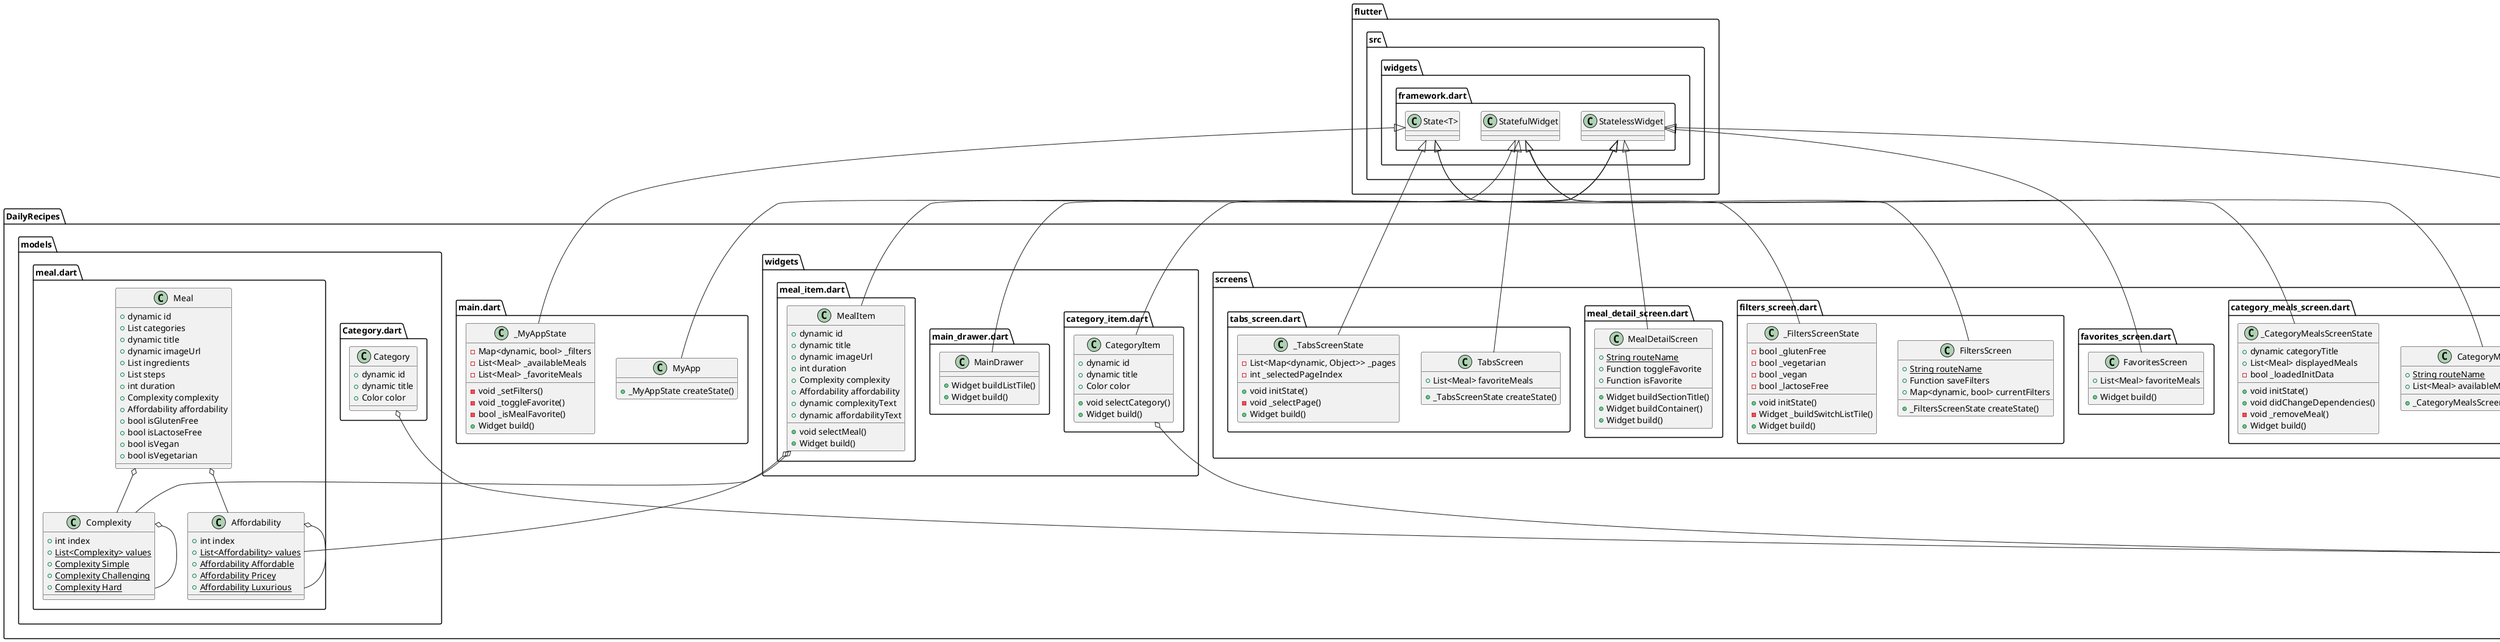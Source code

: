 @startuml
set namespaceSeparator ::

class "DailyRecipes::main.dart::MyApp" {
  +_MyAppState createState()
}

"flutter::src::widgets::framework.dart::StatefulWidget" <|-- "DailyRecipes::main.dart::MyApp"

class "DailyRecipes::main.dart::_MyAppState" {
  -Map<dynamic, bool> _filters
  -List<Meal> _availableMeals
  -List<Meal> _favoriteMeals
  -void _setFilters()
  -void _toggleFavorite()
  -bool _isMealFavorite()
  +Widget build()
}

"flutter::src::widgets::framework.dart::State<T>" <|-- "DailyRecipes::main.dart::_MyAppState"

class "DailyRecipes::models::Category.dart::Category" {
  +dynamic id
  +dynamic title
  +Color color
}

"DailyRecipes::models::Category.dart::Category" o-- "dart::ui::Color"

class "DailyRecipes::models::meal.dart::Complexity" {
  +int index
  {static} +List<Complexity> values
  {static} +Complexity Simple
  {static} +Complexity Challenging
  {static} +Complexity Hard
}

"DailyRecipes::models::meal.dart::Complexity" o-- "DailyRecipes::models::meal.dart::Complexity"

class "DailyRecipes::models::meal.dart::Affordability" {
  +int index
  {static} +List<Affordability> values
  {static} +Affordability Affordable
  {static} +Affordability Pricey
  {static} +Affordability Luxurious
}

"DailyRecipes::models::meal.dart::Affordability" o-- "DailyRecipes::models::meal.dart::Affordability"

class "DailyRecipes::models::meal.dart::Meal" {
  +dynamic id
  +List categories
  +dynamic title
  +dynamic imageUrl
  +List ingredients
  +List steps
  +int duration
  +Complexity complexity
  +Affordability affordability
  +bool isGlutenFree
  +bool isLactoseFree
  +bool isVegan
  +bool isVegetarian
}

"DailyRecipes::models::meal.dart::Meal" o-- "DailyRecipes::models::meal.dart::Complexity"
"DailyRecipes::models::meal.dart::Meal" o-- "DailyRecipes::models::meal.dart::Affordability"

class "DailyRecipes::screens::categories_screen.dart::CategoriesScreen" {
  +Widget build()
}

"flutter::src::widgets::framework.dart::StatelessWidget" <|-- "DailyRecipes::screens::categories_screen.dart::CategoriesScreen"

class "DailyRecipes::screens::category_meals_screen.dart::CategoryMealsScreen" {
  {static} +String routeName
  +List<Meal> availableMeals
  +_CategoryMealsScreenState createState()
}

"flutter::src::widgets::framework.dart::StatefulWidget" <|-- "DailyRecipes::screens::category_meals_screen.dart::CategoryMealsScreen"

class "DailyRecipes::screens::category_meals_screen.dart::_CategoryMealsScreenState" {
  +dynamic categoryTitle
  +List<Meal> displayedMeals
  -bool _loadedInitData
  +void initState()
  +void didChangeDependencies()
  -void _removeMeal()
  +Widget build()
}

"flutter::src::widgets::framework.dart::State<T>" <|-- "DailyRecipes::screens::category_meals_screen.dart::_CategoryMealsScreenState"

class "DailyRecipes::screens::favorites_screen.dart::FavoritesScreen" {
  +List<Meal> favoriteMeals
  +Widget build()
}

"flutter::src::widgets::framework.dart::StatelessWidget" <|-- "DailyRecipes::screens::favorites_screen.dart::FavoritesScreen"

class "DailyRecipes::screens::filters_screen.dart::FiltersScreen" {
  {static} +String routeName
  +Function saveFilters
  +Map<dynamic, bool> currentFilters
  +_FiltersScreenState createState()
}

"flutter::src::widgets::framework.dart::StatefulWidget" <|-- "DailyRecipes::screens::filters_screen.dart::FiltersScreen"

class "DailyRecipes::screens::filters_screen.dart::_FiltersScreenState" {
  -bool _glutenFree
  -bool _vegetarian
  -bool _vegan
  -bool _lactoseFree
  +void initState()
  -Widget _buildSwitchListTile()
  +Widget build()
}

"flutter::src::widgets::framework.dart::State<T>" <|-- "DailyRecipes::screens::filters_screen.dart::_FiltersScreenState"

class "DailyRecipes::screens::meal_detail_screen.dart::MealDetailScreen" {
  {static} +String routeName
  +Function toggleFavorite
  +Function isFavorite
  +Widget buildSectionTitle()
  +Widget buildContainer()
  +Widget build()
}

"flutter::src::widgets::framework.dart::StatelessWidget" <|-- "DailyRecipes::screens::meal_detail_screen.dart::MealDetailScreen"

class "DailyRecipes::screens::tabs_screen.dart::TabsScreen" {
  +List<Meal> favoriteMeals
  +_TabsScreenState createState()
}

"flutter::src::widgets::framework.dart::StatefulWidget" <|-- "DailyRecipes::screens::tabs_screen.dart::TabsScreen"

class "DailyRecipes::screens::tabs_screen.dart::_TabsScreenState" {
  -List<Map<dynamic, Object>> _pages
  -int _selectedPageIndex
  +void initState()
  -void _selectPage()
  +Widget build()
}

"flutter::src::widgets::framework.dart::State<T>" <|-- "DailyRecipes::screens::tabs_screen.dart::_TabsScreenState"

class "DailyRecipes::widgets::category_item.dart::CategoryItem" {
  +dynamic id
  +dynamic title
  +Color color
  +void selectCategory()
  +Widget build()
}

"DailyRecipes::widgets::category_item.dart::CategoryItem" o-- "dart::ui::Color"
"flutter::src::widgets::framework.dart::StatelessWidget" <|-- "DailyRecipes::widgets::category_item.dart::CategoryItem"

class "DailyRecipes::widgets::main_drawer.dart::MainDrawer" {
  +Widget buildListTile()
  +Widget build()
}

"flutter::src::widgets::framework.dart::StatelessWidget" <|-- "DailyRecipes::widgets::main_drawer.dart::MainDrawer"

class "DailyRecipes::widgets::meal_item.dart::MealItem" {
  +dynamic id
  +dynamic title
  +dynamic imageUrl
  +int duration
  +Complexity complexity
  +Affordability affordability
  +dynamic complexityText
  +dynamic affordabilityText
  +void selectMeal()
  +Widget build()
}

"DailyRecipes::widgets::meal_item.dart::MealItem" o-- "DailyRecipes::models::meal.dart::Complexity"
"DailyRecipes::widgets::meal_item.dart::MealItem" o-- "DailyRecipes::models::meal.dart::Affordability"
"flutter::src::widgets::framework.dart::StatelessWidget" <|-- "DailyRecipes::widgets::meal_item.dart::MealItem"


@enduml

